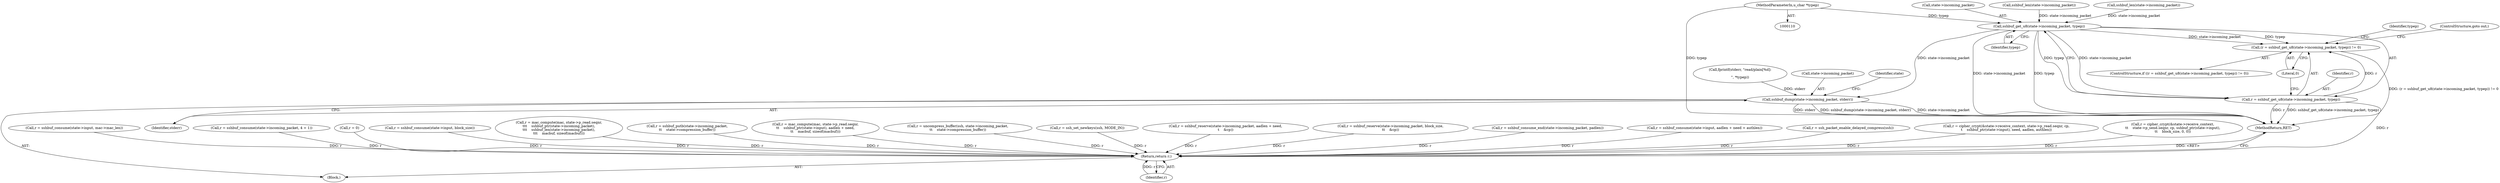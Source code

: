 digraph "0_mindrot_2fecfd486bdba9f51b3a789277bb0733ca36e1c0@pointer" {
"1000112" [label="(MethodParameterIn,u_char *typep)"];
"1000890" [label="(Call,sshbuf_get_u8(state->incoming_packet, typep))"];
"1000887" [label="(Call,(r = sshbuf_get_u8(state->incoming_packet, typep)) != 0)"];
"1000888" [label="(Call,r = sshbuf_get_u8(state->incoming_packet, typep))"];
"1000974" [label="(Return,return r;)"];
"1000963" [label="(Call,sshbuf_dump(state->incoming_packet, stderr))"];
"1000894" [label="(Identifier,typep)"];
"1000694" [label="(Call,r = sshbuf_consume(state->input, mac->mac_len))"];
"1000810" [label="(Call,r = sshbuf_consume(state->incoming_packet, 4 + 1))"];
"1000882" [label="(Call,sshbuf_len(state->incoming_packet))"];
"1000895" [label="(Literal,0)"];
"1000955" [label="(Call,r = 0)"];
"1000889" [label="(Identifier,r)"];
"1000436" [label="(Call,r = sshbuf_consume(state->input, block_size))"];
"1000888" [label="(Call,r = sshbuf_get_u8(state->incoming_packet, typep))"];
"1000630" [label="(Call,r = mac_compute(mac, state->p_read.seqnr,\n\t\t\t    sshbuf_ptr(state->incoming_packet),\n\t\t\t    sshbuf_len(state->incoming_packet),\n\t\t\t    macbuf, sizeof(macbuf)))"];
"1000891" [label="(Call,state->incoming_packet)"];
"1000868" [label="(Call,r = sshbuf_putb(state->incoming_packet,\n\t\t    state->compression_buffer))"];
"1000541" [label="(Call,r = mac_compute(mac, state->p_read.seqnr,\n\t\t    sshbuf_ptr(state->input), aadlen + need,\n\t\t    macbuf, sizeof(macbuf)))"];
"1000967" [label="(Identifier,stderr)"];
"1000958" [label="(Call,fprintf(stderr, \"read/plain[%d]:\r\n\", *typep))"];
"1000886" [label="(ControlStructure,if ((r = sshbuf_get_u8(state->incoming_packet, typep)) != 0))"];
"1000850" [label="(Call,r = uncompress_buffer(ssh, state->incoming_packet,\n\t\t    state->compression_buffer))"];
"1000901" [label="(Identifier,typep)"];
"1000833" [label="(Call,sshbuf_len(state->incoming_packet))"];
"1000112" [label="(MethodParameterIn,u_char *typep)"];
"1000934" [label="(Call,r = ssh_set_newkeys(ssh, MODE_IN))"];
"1000564" [label="(Call,r = sshbuf_reserve(state->incoming_packet, aadlen + need,\n\t    &cp))"];
"1000345" [label="(Call,r = sshbuf_reserve(state->incoming_packet, block_size,\n\t\t    &cp))"];
"1000964" [label="(Call,state->incoming_packet)"];
"1000974" [label="(Return,return r;)"];
"1000976" [label="(MethodReturn,RET)"];
"1000970" [label="(Identifier,state)"];
"1000887" [label="(Call,(r = sshbuf_get_u8(state->incoming_packet, typep)) != 0)"];
"1000821" [label="(Call,r = sshbuf_consume_end(state->incoming_packet, padlen))"];
"1000114" [label="(Block,)"];
"1000890" [label="(Call,sshbuf_get_u8(state->incoming_packet, typep))"];
"1000603" [label="(Call,r = sshbuf_consume(state->input, aadlen + need + authlen))"];
"1000950" [label="(Call,r = ssh_packet_enable_delayed_compress(ssh))"];
"1000963" [label="(Call,sshbuf_dump(state->incoming_packet, stderr))"];
"1000579" [label="(Call,r = cipher_crypt(&state->receive_context, state->p_read.seqnr, cp,\n\t    sshbuf_ptr(state->input), need, aadlen, authlen))"];
"1000358" [label="(Call,r = cipher_crypt(&state->receive_context,\n\t\t    state->p_send.seqnr, cp, sshbuf_ptr(state->input),\n\t\t    block_size, 0, 0))"];
"1000975" [label="(Identifier,r)"];
"1000896" [label="(ControlStructure,goto out;)"];
"1000112" -> "1000110"  [label="AST: "];
"1000112" -> "1000976"  [label="DDG: typep"];
"1000112" -> "1000890"  [label="DDG: typep"];
"1000890" -> "1000888"  [label="AST: "];
"1000890" -> "1000894"  [label="CFG: "];
"1000891" -> "1000890"  [label="AST: "];
"1000894" -> "1000890"  [label="AST: "];
"1000888" -> "1000890"  [label="CFG: "];
"1000890" -> "1000976"  [label="DDG: state->incoming_packet"];
"1000890" -> "1000976"  [label="DDG: typep"];
"1000890" -> "1000887"  [label="DDG: state->incoming_packet"];
"1000890" -> "1000887"  [label="DDG: typep"];
"1000890" -> "1000888"  [label="DDG: state->incoming_packet"];
"1000890" -> "1000888"  [label="DDG: typep"];
"1000833" -> "1000890"  [label="DDG: state->incoming_packet"];
"1000882" -> "1000890"  [label="DDG: state->incoming_packet"];
"1000890" -> "1000963"  [label="DDG: state->incoming_packet"];
"1000887" -> "1000886"  [label="AST: "];
"1000887" -> "1000895"  [label="CFG: "];
"1000888" -> "1000887"  [label="AST: "];
"1000895" -> "1000887"  [label="AST: "];
"1000896" -> "1000887"  [label="CFG: "];
"1000901" -> "1000887"  [label="CFG: "];
"1000887" -> "1000976"  [label="DDG: (r = sshbuf_get_u8(state->incoming_packet, typep)) != 0"];
"1000888" -> "1000887"  [label="DDG: r"];
"1000889" -> "1000888"  [label="AST: "];
"1000895" -> "1000888"  [label="CFG: "];
"1000888" -> "1000976"  [label="DDG: sshbuf_get_u8(state->incoming_packet, typep)"];
"1000888" -> "1000976"  [label="DDG: r"];
"1000888" -> "1000974"  [label="DDG: r"];
"1000974" -> "1000114"  [label="AST: "];
"1000974" -> "1000975"  [label="CFG: "];
"1000975" -> "1000974"  [label="AST: "];
"1000976" -> "1000974"  [label="CFG: "];
"1000974" -> "1000976"  [label="DDG: <RET>"];
"1000975" -> "1000974"  [label="DDG: r"];
"1000850" -> "1000974"  [label="DDG: r"];
"1000579" -> "1000974"  [label="DDG: r"];
"1000694" -> "1000974"  [label="DDG: r"];
"1000934" -> "1000974"  [label="DDG: r"];
"1000436" -> "1000974"  [label="DDG: r"];
"1000630" -> "1000974"  [label="DDG: r"];
"1000603" -> "1000974"  [label="DDG: r"];
"1000810" -> "1000974"  [label="DDG: r"];
"1000821" -> "1000974"  [label="DDG: r"];
"1000345" -> "1000974"  [label="DDG: r"];
"1000950" -> "1000974"  [label="DDG: r"];
"1000541" -> "1000974"  [label="DDG: r"];
"1000564" -> "1000974"  [label="DDG: r"];
"1000955" -> "1000974"  [label="DDG: r"];
"1000868" -> "1000974"  [label="DDG: r"];
"1000358" -> "1000974"  [label="DDG: r"];
"1000963" -> "1000114"  [label="AST: "];
"1000963" -> "1000967"  [label="CFG: "];
"1000964" -> "1000963"  [label="AST: "];
"1000967" -> "1000963"  [label="AST: "];
"1000970" -> "1000963"  [label="CFG: "];
"1000963" -> "1000976"  [label="DDG: state->incoming_packet"];
"1000963" -> "1000976"  [label="DDG: stderr"];
"1000963" -> "1000976"  [label="DDG: sshbuf_dump(state->incoming_packet, stderr)"];
"1000958" -> "1000963"  [label="DDG: stderr"];
}

